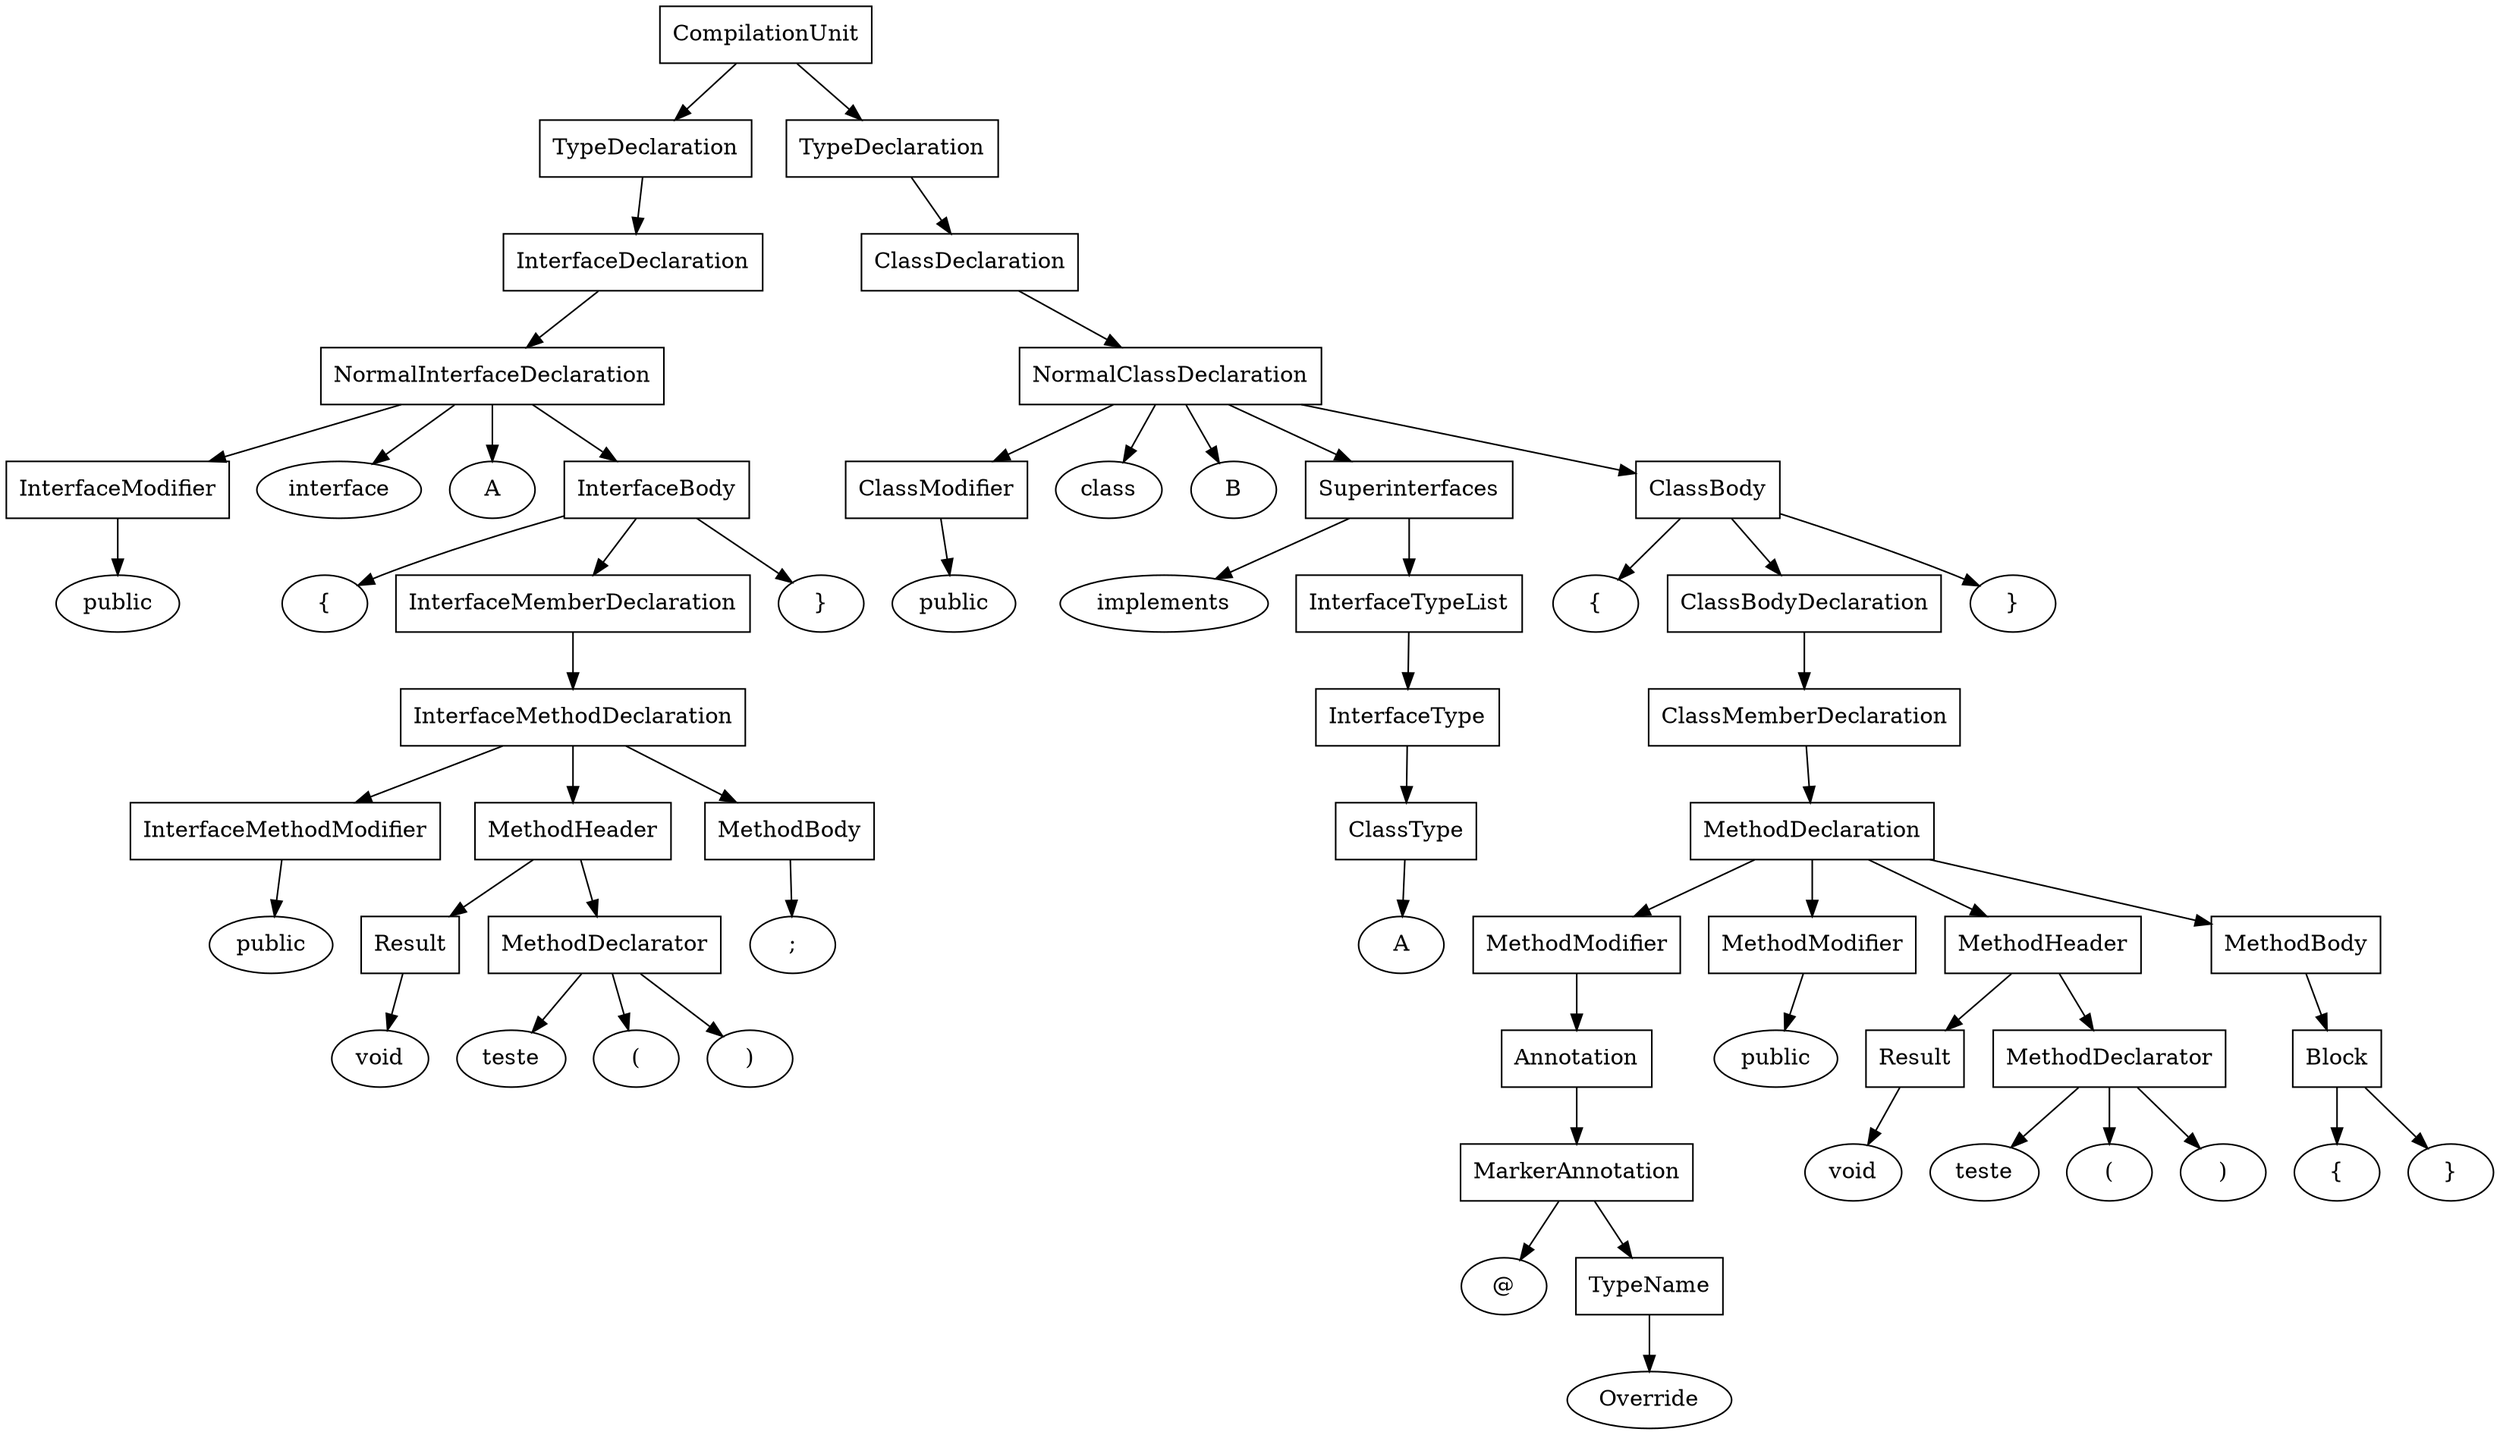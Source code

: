 digraph G {
	splines="TRUE";
	n_0 [label="CompilationUnit", shape="rectangle"]
	n_0 -> n_1
	n_1 [label="TypeDeclaration", shape="rectangle"]
	n_1 -> n_3
	n_3 [label="InterfaceDeclaration", shape="rectangle"]
	n_3 -> n_5
	n_5 [label="NormalInterfaceDeclaration", shape="rectangle"]
	n_5 -> n_7
	n_7 [label="InterfaceModifier", shape="rectangle"]
	n_7 -> n_16
	n_16 [label="public", shape="ellipse"]
	n_5 -> n_8
	n_8 [label="interface", shape="ellipse"]
	n_5 -> n_9
	n_9 [label="A", shape="ellipse"]
	n_5 -> n_10
	n_10 [label="InterfaceBody", shape="rectangle"]
	n_10 -> n_17
	n_17 [label="{", shape="ellipse"]
	n_10 -> n_18
	n_18 [label="InterfaceMemberDeclaration", shape="rectangle"]
	n_18 -> n_26
	n_26 [label="InterfaceMethodDeclaration", shape="rectangle"]
	n_26 -> n_29
	n_29 [label="InterfaceMethodModifier", shape="rectangle"]
	n_29 -> n_34
	n_34 [label="public", shape="ellipse"]
	n_26 -> n_30
	n_30 [label="MethodHeader", shape="rectangle"]
	n_30 -> n_35
	n_35 [label="Result", shape="rectangle"]
	n_35 -> n_43
	n_43 [label="void", shape="ellipse"]
	n_30 -> n_36
	n_36 [label="MethodDeclarator", shape="rectangle"]
	n_36 -> n_44
	n_44 [label="teste", shape="ellipse"]
	n_36 -> n_45
	n_45 [label="(", shape="ellipse"]
	n_36 -> n_46
	n_46 [label=")", shape="ellipse"]
	n_26 -> n_31
	n_31 [label="MethodBody", shape="rectangle"]
	n_31 -> n_37
	n_37 [label=";", shape="ellipse"]
	n_10 -> n_19
	n_19 [label="}", shape="ellipse"]
	n_0 -> n_2
	n_2 [label="TypeDeclaration", shape="rectangle"]
	n_2 -> n_4
	n_4 [label="ClassDeclaration", shape="rectangle"]
	n_4 -> n_6
	n_6 [label="NormalClassDeclaration", shape="rectangle"]
	n_6 -> n_11
	n_11 [label="ClassModifier", shape="rectangle"]
	n_11 -> n_20
	n_20 [label="public", shape="ellipse"]
	n_6 -> n_12
	n_12 [label="class", shape="ellipse"]
	n_6 -> n_13
	n_13 [label="B", shape="ellipse"]
	n_6 -> n_14
	n_14 [label="Superinterfaces", shape="rectangle"]
	n_14 -> n_21
	n_21 [label="implements", shape="ellipse"]
	n_14 -> n_22
	n_22 [label="InterfaceTypeList", shape="rectangle"]
	n_22 -> n_27
	n_27 [label="InterfaceType", shape="rectangle"]
	n_27 -> n_32
	n_32 [label="ClassType", shape="rectangle"]
	n_32 -> n_38
	n_38 [label="A", shape="ellipse"]
	n_6 -> n_15
	n_15 [label="ClassBody", shape="rectangle"]
	n_15 -> n_23
	n_23 [label="{", shape="ellipse"]
	n_15 -> n_24
	n_24 [label="ClassBodyDeclaration", shape="rectangle"]
	n_24 -> n_28
	n_28 [label="ClassMemberDeclaration", shape="rectangle"]
	n_28 -> n_33
	n_33 [label="MethodDeclaration", shape="rectangle"]
	n_33 -> n_39
	n_39 [label="MethodModifier", shape="rectangle"]
	n_39 -> n_47
	n_47 [label="Annotation", shape="rectangle"]
	n_47 -> n_52
	n_52 [label="MarkerAnnotation", shape="rectangle"]
	n_52 -> n_59
	n_59 [label="@", shape="ellipse"]
	n_52 -> n_60
	n_60 [label="TypeName", shape="rectangle"]
	n_60 -> n_61
	n_61 [label="Override", shape="ellipse"]
	n_33 -> n_40
	n_40 [label="MethodModifier", shape="rectangle"]
	n_40 -> n_48
	n_48 [label="public", shape="ellipse"]
	n_33 -> n_41
	n_41 [label="MethodHeader", shape="rectangle"]
	n_41 -> n_49
	n_49 [label="Result", shape="rectangle"]
	n_49 -> n_53
	n_53 [label="void", shape="ellipse"]
	n_41 -> n_50
	n_50 [label="MethodDeclarator", shape="rectangle"]
	n_50 -> n_54
	n_54 [label="teste", shape="ellipse"]
	n_50 -> n_55
	n_55 [label="(", shape="ellipse"]
	n_50 -> n_56
	n_56 [label=")", shape="ellipse"]
	n_33 -> n_42
	n_42 [label="MethodBody", shape="rectangle"]
	n_42 -> n_51
	n_51 [label="Block", shape="rectangle"]
	n_51 -> n_57
	n_57 [label="{", shape="ellipse"]
	n_51 -> n_58
	n_58 [label="}", shape="ellipse"]
	n_15 -> n_25
	n_25 [label="}", shape="ellipse"]
}